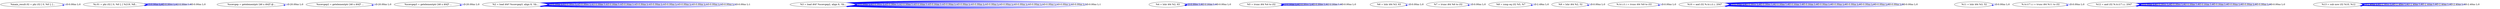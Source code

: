 digraph {
Node0x310ba50[label="  %main_result.02 = phi i32 [ 0, %0 ], [..."];
Node0x310ba50 -> Node0x310ba50[label="D:0.00ns L:0",color=blue];
Node0x310bb70[label="  %i.01 = phi i32 [ 0, %0 ], [ %219, %fl..."];
Node0x310bb70 -> Node0x310bb70[label="D:0.00ns L:0",color=blue];
Node0x310bb70 -> Node0x310bb70[label="D:0.00ns L:0",color=blue];
Node0x310bb70 -> Node0x310bb70[label="D:0.00ns L:0",color=blue];
Node0x310bb70 -> Node0x310bb70[label="D:0.00ns L:0",color=blue];
Node0x310bc50[label="  %scevgep = getelementptr [46 x i64]* @..."];
Node0x310bc50 -> Node0x310bc50[label="D:20.00ns L:0",color=blue];
Node0x310be30[label="  %scevgep2 = getelementptr [46 x i64]* ..."];
Node0x310be30 -> Node0x310be30[label="D:20.00ns L:0",color=blue];
Node0x310bf10[label="  %scevgep3 = getelementptr [46 x i64]* ..."];
Node0x310bf10 -> Node0x310bf10[label="D:20.00ns L:0",color=blue];
Node0x310bff0[label="  %2 = load i64* %scevgep3, align 8, !tb..."];
Node0x310bff0 -> Node0x310bff0[label="D:0.00ns L:1",color=blue];
Node0x310bff0 -> Node0x310bff0[label="D:0.00ns L:1",color=blue];
Node0x310bff0 -> Node0x310bff0[label="D:0.00ns L:1",color=blue];
Node0x310bff0 -> Node0x310bff0[label="D:0.00ns L:1",color=blue];
Node0x310bff0 -> Node0x310bff0[label="D:0.00ns L:1",color=blue];
Node0x310bff0 -> Node0x310bff0[label="D:0.00ns L:1",color=blue];
Node0x310bff0 -> Node0x310bff0[label="D:0.00ns L:1",color=blue];
Node0x310bff0 -> Node0x310bff0[label="D:0.00ns L:1",color=blue];
Node0x310bff0 -> Node0x310bff0[label="D:0.00ns L:1",color=blue];
Node0x310bff0 -> Node0x310bff0[label="D:0.00ns L:1",color=blue];
Node0x310bff0 -> Node0x310bff0[label="D:0.00ns L:1",color=blue];
Node0x310bff0 -> Node0x310bff0[label="D:0.00ns L:1",color=blue];
Node0x310bff0 -> Node0x310bff0[label="D:0.00ns L:1",color=blue];
Node0x310bff0 -> Node0x310bff0[label="D:0.00ns L:1",color=blue];
Node0x310c0d0[label="  %3 = load i64* %scevgep2, align 8, !tb..."];
Node0x310c0d0 -> Node0x310c0d0[label="D:0.00ns L:1",color=blue];
Node0x310c0d0 -> Node0x310c0d0[label="D:0.00ns L:1",color=blue];
Node0x310c0d0 -> Node0x310c0d0[label="D:0.00ns L:1",color=blue];
Node0x310c0d0 -> Node0x310c0d0[label="D:0.00ns L:1",color=blue];
Node0x310c0d0 -> Node0x310c0d0[label="D:0.00ns L:1",color=blue];
Node0x310c0d0 -> Node0x310c0d0[label="D:0.00ns L:1",color=blue];
Node0x310c0d0 -> Node0x310c0d0[label="D:0.00ns L:1",color=blue];
Node0x310c0d0 -> Node0x310c0d0[label="D:0.00ns L:1",color=blue];
Node0x310c0d0 -> Node0x310c0d0[label="D:0.00ns L:1",color=blue];
Node0x310c0d0 -> Node0x310c0d0[label="D:0.00ns L:1",color=blue];
Node0x310c0d0 -> Node0x310c0d0[label="D:0.00ns L:1",color=blue];
Node0x310c0d0 -> Node0x310c0d0[label="D:0.00ns L:1",color=blue];
Node0x310c0d0 -> Node0x310c0d0[label="D:0.00ns L:1",color=blue];
Node0x310c0d0 -> Node0x310c0d0[label="D:0.00ns L:1",color=blue];
Node0x310c0d0 -> Node0x310c0d0[label="D:0.00ns L:1",color=blue];
Node0x310c0d0 -> Node0x310c0d0[label="D:0.00ns L:1",color=blue];
Node0x310c0d0 -> Node0x310c0d0[label="D:0.00ns L:1",color=blue];
Node0x310c1b0[label="  %4 = lshr i64 %2, 63"];
Node0x310c1b0 -> Node0x310c1b0[label="D:0.00ns L:0",color=blue];
Node0x310c1b0 -> Node0x310c1b0[label="D:0.00ns L:0",color=blue];
Node0x310c1b0 -> Node0x310c1b0[label="D:0.00ns L:0",color=blue];
Node0x310c290[label="  %5 = trunc i64 %4 to i32"];
Node0x310c290 -> Node0x310c290[label="D:0.00ns L:0",color=blue];
Node0x310c290 -> Node0x310c290[label="D:0.00ns L:0",color=blue];
Node0x310c290 -> Node0x310c290[label="D:0.00ns L:0",color=blue];
Node0x310c290 -> Node0x310c290[label="D:0.00ns L:0",color=blue];
Node0x310c290 -> Node0x310c290[label="D:0.00ns L:0",color=blue];
Node0x310c370[label="  %6 = lshr i64 %3, 63"];
Node0x310c370 -> Node0x310c370[label="D:0.00ns L:0",color=blue];
Node0x310c450[label="  %7 = trunc i64 %6 to i32"];
Node0x310c450 -> Node0x310c450[label="D:0.00ns L:0",color=blue];
Node0x310c530[label="  %8 = icmp eq i32 %5, %7"];
Node0x310c530 -> Node0x310c530[label="D:2.49ns L:0",color=blue];
Node0x311a050[label="  %9 = lshr i64 %2, 52"];
Node0x311a050 -> Node0x311a050[label="D:0.00ns L:0",color=blue];
Node0x311a130[label="  %.tr.i.i1.i = trunc i64 %9 to i32"];
Node0x311a130 -> Node0x311a130[label="D:0.00ns L:0",color=blue];
Node0x311a210[label="  %10 = and i32 %.tr.i.i1.i, 2047"];
Node0x311a210 -> Node0x311a210[label="D:0.00ns L:0",color=blue];
Node0x311a210 -> Node0x311a210[label="D:0.00ns L:0",color=blue];
Node0x311a210 -> Node0x311a210[label="D:0.00ns L:0",color=blue];
Node0x311a210 -> Node0x311a210[label="D:0.00ns L:0",color=blue];
Node0x311a210 -> Node0x311a210[label="D:0.00ns L:0",color=blue];
Node0x311a210 -> Node0x311a210[label="D:0.00ns L:0",color=blue];
Node0x311a210 -> Node0x311a210[label="D:0.00ns L:0",color=blue];
Node0x311a210 -> Node0x311a210[label="D:0.00ns L:0",color=blue];
Node0x311a210 -> Node0x311a210[label="D:0.00ns L:0",color=blue];
Node0x311a210 -> Node0x311a210[label="D:0.00ns L:0",color=blue];
Node0x311a210 -> Node0x311a210[label="D:0.00ns L:0",color=blue];
Node0x311a210 -> Node0x311a210[label="D:0.00ns L:0",color=blue];
Node0x311a210 -> Node0x311a210[label="D:0.00ns L:0",color=blue];
Node0x311a2f0[label="  %11 = lshr i64 %3, 52"];
Node0x311a2f0 -> Node0x311a2f0[label="D:0.00ns L:0",color=blue];
Node0x311a3d0[label="  %.tr.i17.i.i = trunc i64 %11 to i32"];
Node0x311a3d0 -> Node0x311a3d0[label="D:0.00ns L:0",color=blue];
Node0x311a4b0[label="  %12 = and i32 %.tr.i17.i.i, 2047"];
Node0x311a4b0 -> Node0x311a4b0[label="D:0.00ns L:0",color=blue];
Node0x311a4b0 -> Node0x311a4b0[label="D:0.00ns L:0",color=blue];
Node0x311a4b0 -> Node0x311a4b0[label="D:0.00ns L:0",color=blue];
Node0x311a4b0 -> Node0x311a4b0[label="D:0.00ns L:0",color=blue];
Node0x311a4b0 -> Node0x311a4b0[label="D:0.00ns L:0",color=blue];
Node0x311a4b0 -> Node0x311a4b0[label="D:0.00ns L:0",color=blue];
Node0x311a4b0 -> Node0x311a4b0[label="D:0.00ns L:0",color=blue];
Node0x311a4b0 -> Node0x311a4b0[label="D:0.00ns L:0",color=blue];
Node0x311a4b0 -> Node0x311a4b0[label="D:0.00ns L:0",color=blue];
Node0x311a4b0 -> Node0x311a4b0[label="D:0.00ns L:0",color=blue];
Node0x311a590[label="  %13 = sub nsw i32 %10, %12"];
Node0x311a590 -> Node0x311a590[label="D:2.40ns L:0",color=blue];
Node0x311a590 -> Node0x311a590[label="D:2.40ns L:0",color=blue];
Node0x311a590 -> Node0x311a590[label="D:2.40ns L:0",color=blue];
Node0x311a590 -> Node0x311a590[label="D:2.40ns L:0",color=blue];
Node0x311a590 -> Node0x311a590[label="D:2.40ns L:0",color=blue];
Node0x311a590 -> Node0x311a590[label="D:2.40ns L:0",color=blue];
Node0x311a590 -> Node0x311a590[label="D:2.40ns L:0",color=blue];
Node0x311a590 -> Node0x311a590[label="D:2.40ns L:0",color=blue];
}
